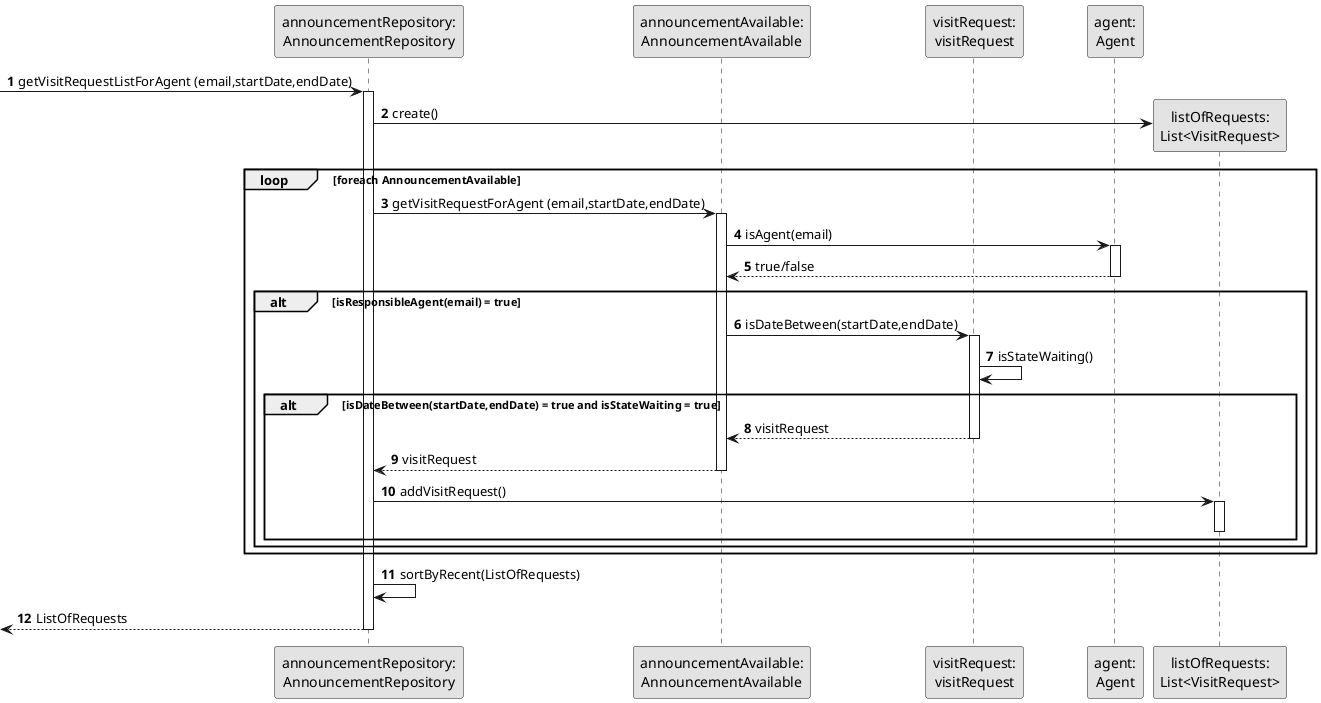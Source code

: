 @startuml
skinparam monochrome true
skinparam packageStyle rectangle
skinparam shadowing false

autonumber


participant "announcementRepository:\nAnnouncementRepository" as AnnouncementRepo
participant "announcementAvailable:\nAnnouncementAvailable" as Announcement
participant "visitRequest:\nvisitRequest" as visitRequest
participant "agent:\nAgent" as Agent
participant "listOfRequests:\nList<VisitRequest>" as List





    -> AnnouncementRepo: getVisitRequestListForAgent (email,startDate,endDate)
    activate AnnouncementRepo

             AnnouncementRepo->List**:create()
              loop foreach AnnouncementAvailable

             AnnouncementRepo -> Announcement: getVisitRequestForAgent (email,startDate,endDate)

             activate Announcement




                 Announcement -> Agent : isAgent(email)
                 activate Agent
                 Agent --> Announcement: true/false
                 deactivate
                 alt isResponsibleAgent(email) = true

                 Announcement -> visitRequest : isDateBetween(startDate,endDate)

                 activate visitRequest
                  visitRequest -> visitRequest : isStateWaiting()

                    alt isDateBetween(startDate,endDate) = true and isStateWaiting = true
                    visitRequest-->Announcement: visitRequest
                    deactivate
                    Announcement --> AnnouncementRepo : visitRequest
                    deactivate Announcement

                    AnnouncementRepo->List:addVisitRequest()
                    activate List
                    deactivate
                    end

                end
                end



                AnnouncementRepo -> AnnouncementRepo : sortByRecent(ListOfRequests)

                <--AnnouncementRepo  : ListOfRequests
                deactivate AnnouncementRepo





@enduml